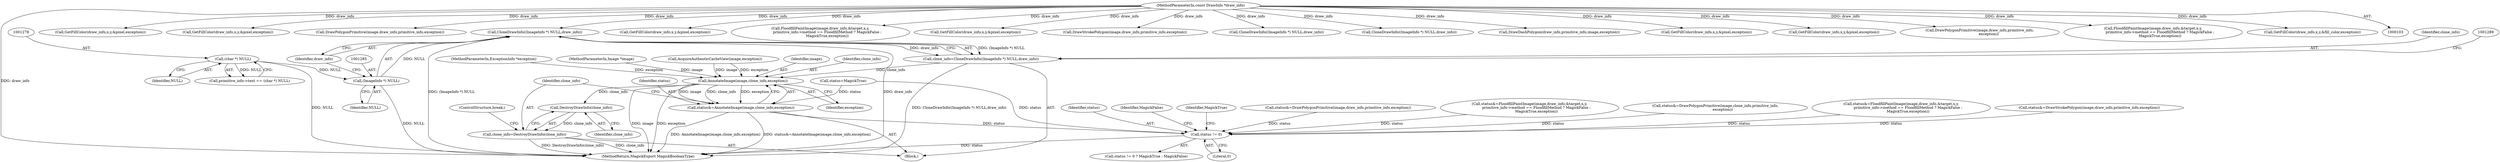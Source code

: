 digraph "0_ImageMagick_726812fa2fa7ce16bcf58f6e115f65427a1c0950_2@pointer" {
"1001283" [label="(Call,CloneDrawInfo((ImageInfo *) NULL,draw_info))"];
"1001284" [label="(Call,(ImageInfo *) NULL)"];
"1001277" [label="(Call,(char *) NULL)"];
"1000105" [label="(MethodParameterIn,const DrawInfo *draw_info)"];
"1001281" [label="(Call,clone_info=CloneDrawInfo((ImageInfo *) NULL,draw_info))"];
"1001324" [label="(Call,AnnotateImage(image,clone_info,exception))"];
"1001322" [label="(Call,status&=AnnotateImage(image,clone_info,exception))"];
"1001624" [label="(Call,status != 0)"];
"1001330" [label="(Call,DestroyDrawInfo(clone_info))"];
"1001328" [label="(Call,clone_info=DestroyDrawInfo(clone_info))"];
"1000104" [label="(MethodParameterIn,Image *image)"];
"1001322" [label="(Call,status&=AnnotateImage(image,clone_info,exception))"];
"1001287" [label="(Identifier,draw_info)"];
"1000599" [label="(Call,GetFillColor(draw_info,x,y,&pixel,exception))"];
"1000537" [label="(Call,GetFillColor(draw_info,x,y,&pixel,exception))"];
"1001628" [label="(Identifier,MagickFalse)"];
"1001325" [label="(Identifier,image)"];
"1001627" [label="(Identifier,MagickTrue)"];
"1001332" [label="(ControlStructure,break;)"];
"1001598" [label="(Call,status&=DrawPolygonPrimitive(image,draw_info,primitive_info,exception))"];
"1001273" [label="(Call,primitive_info->text == (char *) NULL)"];
"1001624" [label="(Call,status != 0)"];
"1000192" [label="(Call,status=MagickTrue)"];
"1001600" [label="(Call,DrawPolygonPrimitive(image,draw_info,primitive_info,exception))"];
"1001329" [label="(Identifier,clone_info)"];
"1000778" [label="(Call,status&=FloodfillPaintImage(image,draw_info,&target,x,y,\n            primitive_info->method == FloodfillMethod ? MagickFalse :\n            MagickTrue,exception))"];
"1001629" [label="(MethodReturn,MagickExport MagickBooleanType)"];
"1001323" [label="(Identifier,status)"];
"1001407" [label="(Call,status&=DrawPolygonPrimitive(image,clone_info,primitive_info,\n             exception))"];
"1001284" [label="(Call,(ImageInfo *) NULL)"];
"1001328" [label="(Call,clone_info=DestroyDrawInfo(clone_info))"];
"1001269" [label="(Block,)"];
"1000462" [label="(Call,status&=FloodfillPaintImage(image,draw_info,&target,x,y,\n            primitive_info->method == FloodfillMethod ? MagickFalse :\n            MagickTrue,exception))"];
"1001590" [label="(Call,status&=DrawStrokePolygon(image,draw_info,primitive_info,exception))"];
"1000269" [label="(Call,GetFillColor(draw_info,x,y,&pixel,exception))"];
"1000780" [label="(Call,FloodfillPaintImage(image,draw_info,&target,x,y,\n            primitive_info->method == FloodfillMethod ? MagickFalse :\n            MagickTrue,exception))"];
"1001324" [label="(Call,AnnotateImage(image,clone_info,exception))"];
"1001283" [label="(Call,CloneDrawInfo((ImageInfo *) NULL,draw_info))"];
"1000852" [label="(Call,GetFillColor(draw_info,x,y,&pixel,exception))"];
"1001592" [label="(Call,DrawStrokePolygon(image,draw_info,primitive_info,exception))"];
"1001327" [label="(Identifier,exception)"];
"1001277" [label="(Call,(char *) NULL)"];
"1001331" [label="(Identifier,clone_info)"];
"1001281" [label="(Call,clone_info=CloneDrawInfo((ImageInfo *) NULL,draw_info))"];
"1001330" [label="(Call,DestroyDrawInfo(clone_info))"];
"1001286" [label="(Identifier,NULL)"];
"1001388" [label="(Call,CloneDrawInfo((ImageInfo *) NULL,draw_info))"];
"1001326" [label="(Identifier,clone_info)"];
"1000221" [label="(Call,AcquireAuthenticCacheView(image,exception))"];
"1001560" [label="(Call,CloneDrawInfo((ImageInfo *) NULL,draw_info))"];
"1001623" [label="(Call,status != 0 ? MagickTrue : MagickFalse)"];
"1000107" [label="(MethodParameterIn,ExceptionInfo *exception)"];
"1001279" [label="(Identifier,NULL)"];
"1001420" [label="(Call,DrawDashPolygon(draw_info,primitive_info,image,exception))"];
"1000697" [label="(Call,GetFillColor(draw_info,x,y,&pixel,exception))"];
"1001282" [label="(Identifier,clone_info)"];
"1001625" [label="(Identifier,status)"];
"1000373" [label="(Call,GetFillColor(draw_info,x,y,&pixel,exception))"];
"1000105" [label="(MethodParameterIn,const DrawInfo *draw_info)"];
"1001552" [label="(Call,DrawPolygonPrimitive(image,draw_info,primitive_info,\n                exception))"];
"1001626" [label="(Literal,0)"];
"1000464" [label="(Call,FloodfillPaintImage(image,draw_info,&target,x,y,\n            primitive_info->method == FloodfillMethod ? MagickFalse :\n            MagickTrue,exception))"];
"1001239" [label="(Call,GetFillColor(draw_info,x,y,&fill_color,exception))"];
"1001283" -> "1001281"  [label="AST: "];
"1001283" -> "1001287"  [label="CFG: "];
"1001284" -> "1001283"  [label="AST: "];
"1001287" -> "1001283"  [label="AST: "];
"1001281" -> "1001283"  [label="CFG: "];
"1001283" -> "1001629"  [label="DDG: (ImageInfo *) NULL"];
"1001283" -> "1001629"  [label="DDG: draw_info"];
"1001283" -> "1001281"  [label="DDG: (ImageInfo *) NULL"];
"1001283" -> "1001281"  [label="DDG: draw_info"];
"1001284" -> "1001283"  [label="DDG: NULL"];
"1000105" -> "1001283"  [label="DDG: draw_info"];
"1001284" -> "1001286"  [label="CFG: "];
"1001285" -> "1001284"  [label="AST: "];
"1001286" -> "1001284"  [label="AST: "];
"1001287" -> "1001284"  [label="CFG: "];
"1001284" -> "1001629"  [label="DDG: NULL"];
"1001277" -> "1001284"  [label="DDG: NULL"];
"1001277" -> "1001273"  [label="AST: "];
"1001277" -> "1001279"  [label="CFG: "];
"1001278" -> "1001277"  [label="AST: "];
"1001279" -> "1001277"  [label="AST: "];
"1001273" -> "1001277"  [label="CFG: "];
"1001277" -> "1001629"  [label="DDG: NULL"];
"1001277" -> "1001273"  [label="DDG: NULL"];
"1000105" -> "1000103"  [label="AST: "];
"1000105" -> "1001629"  [label="DDG: draw_info"];
"1000105" -> "1000269"  [label="DDG: draw_info"];
"1000105" -> "1000373"  [label="DDG: draw_info"];
"1000105" -> "1000464"  [label="DDG: draw_info"];
"1000105" -> "1000537"  [label="DDG: draw_info"];
"1000105" -> "1000599"  [label="DDG: draw_info"];
"1000105" -> "1000697"  [label="DDG: draw_info"];
"1000105" -> "1000780"  [label="DDG: draw_info"];
"1000105" -> "1000852"  [label="DDG: draw_info"];
"1000105" -> "1001239"  [label="DDG: draw_info"];
"1000105" -> "1001388"  [label="DDG: draw_info"];
"1000105" -> "1001420"  [label="DDG: draw_info"];
"1000105" -> "1001552"  [label="DDG: draw_info"];
"1000105" -> "1001560"  [label="DDG: draw_info"];
"1000105" -> "1001592"  [label="DDG: draw_info"];
"1000105" -> "1001600"  [label="DDG: draw_info"];
"1001281" -> "1001269"  [label="AST: "];
"1001282" -> "1001281"  [label="AST: "];
"1001289" -> "1001281"  [label="CFG: "];
"1001281" -> "1001629"  [label="DDG: CloneDrawInfo((ImageInfo *) NULL,draw_info)"];
"1001281" -> "1001324"  [label="DDG: clone_info"];
"1001324" -> "1001322"  [label="AST: "];
"1001324" -> "1001327"  [label="CFG: "];
"1001325" -> "1001324"  [label="AST: "];
"1001326" -> "1001324"  [label="AST: "];
"1001327" -> "1001324"  [label="AST: "];
"1001322" -> "1001324"  [label="CFG: "];
"1001324" -> "1001629"  [label="DDG: image"];
"1001324" -> "1001629"  [label="DDG: exception"];
"1001324" -> "1001322"  [label="DDG: image"];
"1001324" -> "1001322"  [label="DDG: clone_info"];
"1001324" -> "1001322"  [label="DDG: exception"];
"1000221" -> "1001324"  [label="DDG: image"];
"1000221" -> "1001324"  [label="DDG: exception"];
"1000104" -> "1001324"  [label="DDG: image"];
"1000107" -> "1001324"  [label="DDG: exception"];
"1001324" -> "1001330"  [label="DDG: clone_info"];
"1001322" -> "1001269"  [label="AST: "];
"1001323" -> "1001322"  [label="AST: "];
"1001329" -> "1001322"  [label="CFG: "];
"1001322" -> "1001629"  [label="DDG: status&=AnnotateImage(image,clone_info,exception)"];
"1001322" -> "1001629"  [label="DDG: AnnotateImage(image,clone_info,exception)"];
"1000192" -> "1001322"  [label="DDG: status"];
"1001322" -> "1001624"  [label="DDG: status"];
"1001624" -> "1001623"  [label="AST: "];
"1001624" -> "1001626"  [label="CFG: "];
"1001625" -> "1001624"  [label="AST: "];
"1001626" -> "1001624"  [label="AST: "];
"1001627" -> "1001624"  [label="CFG: "];
"1001628" -> "1001624"  [label="CFG: "];
"1001624" -> "1001629"  [label="DDG: status"];
"1001598" -> "1001624"  [label="DDG: status"];
"1001407" -> "1001624"  [label="DDG: status"];
"1000192" -> "1001624"  [label="DDG: status"];
"1000778" -> "1001624"  [label="DDG: status"];
"1001590" -> "1001624"  [label="DDG: status"];
"1000462" -> "1001624"  [label="DDG: status"];
"1001330" -> "1001328"  [label="AST: "];
"1001330" -> "1001331"  [label="CFG: "];
"1001331" -> "1001330"  [label="AST: "];
"1001328" -> "1001330"  [label="CFG: "];
"1001330" -> "1001328"  [label="DDG: clone_info"];
"1001328" -> "1001269"  [label="AST: "];
"1001329" -> "1001328"  [label="AST: "];
"1001332" -> "1001328"  [label="CFG: "];
"1001328" -> "1001629"  [label="DDG: DestroyDrawInfo(clone_info)"];
"1001328" -> "1001629"  [label="DDG: clone_info"];
}
